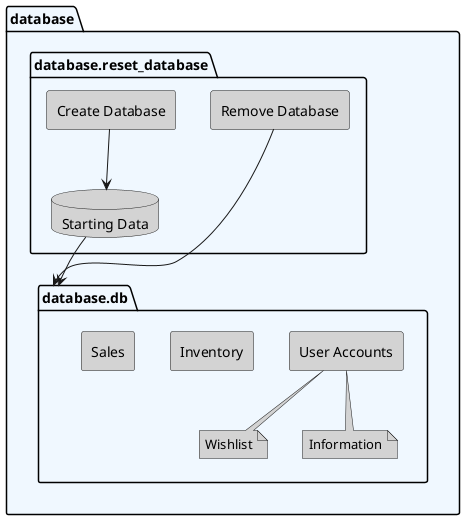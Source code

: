 @startuml packages
set namespaceSeparator none

package "database" as database #aliceblue {
  package "database.db" as db #aliceblue {
    rectangle "User Accounts" as users #lightgray
    rectangle "Inventory" as inventory #lightgray
    rectangle "Sales" as cart #lightgray
    note "Wishlist" as wishlist #lightgray
    note "Information" as info #lightgray
  }
  
  
  package "database.reset_database" as reset_database #aliceblue {
    rectangle "Remove Database" as remove #lightgray
    rectangle "Create Database" as create #lightgray
    database "Starting Data" as starting #lightgray
  }
}
remove --> db
starting --> db
create --> starting
users --> wishlist
users --> info
@enduml
